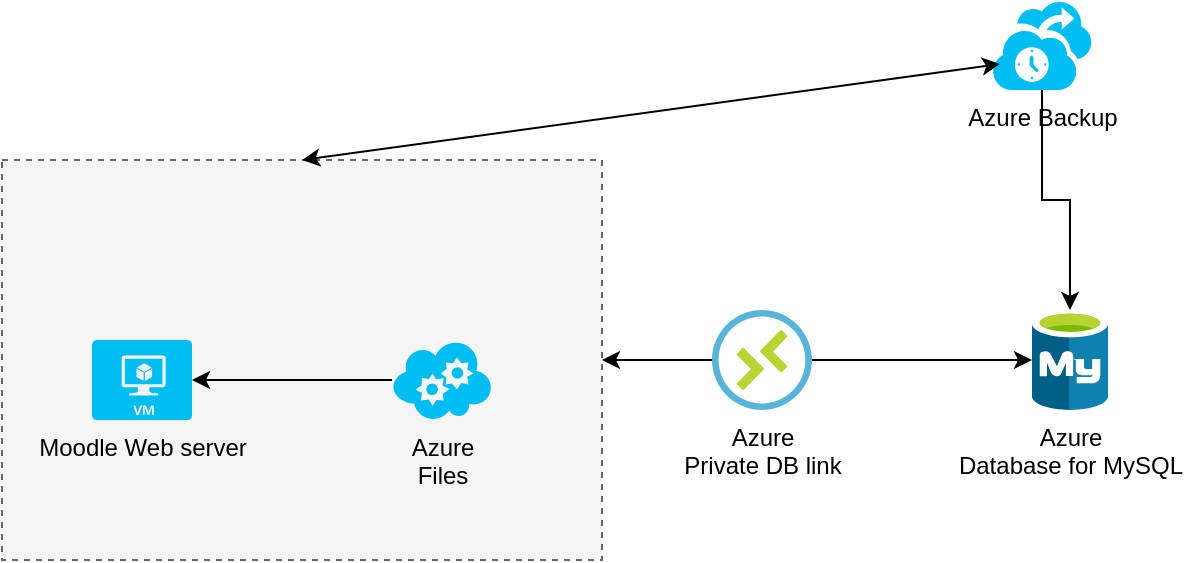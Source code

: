 <mxfile version="14.5.1" type="device"><diagram id="WI9T0HZ2pTsCkuznbFz-" name="Page-1"><mxGraphModel dx="1422" dy="829" grid="1" gridSize="10" guides="1" tooltips="1" connect="1" arrows="1" fold="1" page="1" pageScale="1" pageWidth="1169" pageHeight="827" math="0" shadow="0"><root><mxCell id="0"/><mxCell id="1" parent="0"/><mxCell id="w68SXpgXQVbral-IoJYR-1" value="" style="rounded=0;whiteSpace=wrap;html=1;fillColor=#f5f5f5;strokeColor=#666666;fontColor=#333333;dashed=1;" parent="1" vertex="1"><mxGeometry x="285" y="180" width="300" height="200" as="geometry"/></mxCell><mxCell id="w68SXpgXQVbral-IoJYR-3" value="Moodle Web server" style="verticalLabelPosition=bottom;html=1;verticalAlign=top;align=center;strokeColor=none;fillColor=#00BEF2;shape=mxgraph.azure.virtual_machine;" parent="1" vertex="1"><mxGeometry x="330" y="270" width="50" height="40" as="geometry"/></mxCell><mxCell id="w68SXpgXQVbral-IoJYR-11" value="" style="edgeStyle=orthogonalEdgeStyle;rounded=0;orthogonalLoop=1;jettySize=auto;html=1;" parent="1" source="w68SXpgXQVbral-IoJYR-4" target="w68SXpgXQVbral-IoJYR-5" edge="1"><mxGeometry relative="1" as="geometry"/></mxCell><mxCell id="w68SXpgXQVbral-IoJYR-4" value="Azure Backup" style="verticalLabelPosition=bottom;html=1;verticalAlign=top;align=center;strokeColor=none;fillColor=#00BEF2;shape=mxgraph.azure.backup_service;" parent="1" vertex="1"><mxGeometry x="780" y="100" width="50" height="45" as="geometry"/></mxCell><mxCell id="w68SXpgXQVbral-IoJYR-5" value="Azure &lt;br&gt;Database for MySQL" style="aspect=fixed;html=1;points=[];align=center;image;fontSize=12;image=img/lib/mscae/Azure_Database_for_MySQL_servers.svg;" parent="1" vertex="1"><mxGeometry x="800" y="255" width="38" height="50" as="geometry"/></mxCell><mxCell id="w68SXpgXQVbral-IoJYR-9" value="" style="edgeStyle=orthogonalEdgeStyle;rounded=0;orthogonalLoop=1;jettySize=auto;html=1;" parent="1" source="w68SXpgXQVbral-IoJYR-8" target="w68SXpgXQVbral-IoJYR-5" edge="1"><mxGeometry relative="1" as="geometry"/></mxCell><mxCell id="w68SXpgXQVbral-IoJYR-10" value="" style="edgeStyle=orthogonalEdgeStyle;rounded=0;orthogonalLoop=1;jettySize=auto;html=1;" parent="1" source="w68SXpgXQVbral-IoJYR-8" target="w68SXpgXQVbral-IoJYR-1" edge="1"><mxGeometry relative="1" as="geometry"/></mxCell><mxCell id="w68SXpgXQVbral-IoJYR-8" value="Azure&lt;br&gt;Private DB link" style="aspect=fixed;html=1;points=[];align=center;image;fontSize=12;image=img/lib/mscae/Connections.svg;" parent="1" vertex="1"><mxGeometry x="640" y="255" width="50" height="50" as="geometry"/></mxCell><mxCell id="w68SXpgXQVbral-IoJYR-15" value="" style="endArrow=classic;startArrow=classic;html=1;entryX=0.08;entryY=0.711;entryDx=0;entryDy=0;entryPerimeter=0;exitX=0.5;exitY=0;exitDx=0;exitDy=0;" parent="1" source="w68SXpgXQVbral-IoJYR-1" target="w68SXpgXQVbral-IoJYR-4" edge="1"><mxGeometry width="50" height="50" relative="1" as="geometry"><mxPoint x="650" y="130" as="sourcePoint"/><mxPoint x="720" y="130" as="targetPoint"/></mxGeometry></mxCell><mxCell id="w68SXpgXQVbral-IoJYR-17" value="" style="edgeStyle=orthogonalEdgeStyle;rounded=0;orthogonalLoop=1;jettySize=auto;html=1;" parent="1" source="w68SXpgXQVbral-IoJYR-16" target="w68SXpgXQVbral-IoJYR-3" edge="1"><mxGeometry relative="1" as="geometry"/></mxCell><mxCell id="w68SXpgXQVbral-IoJYR-16" value="Azure&lt;br&gt;Files" style="verticalLabelPosition=bottom;html=1;verticalAlign=top;align=center;strokeColor=none;fillColor=#00BEF2;shape=mxgraph.azure.cloud_service;" parent="1" vertex="1"><mxGeometry x="480" y="270" width="50" height="40" as="geometry"/></mxCell></root></mxGraphModel></diagram></mxfile>
